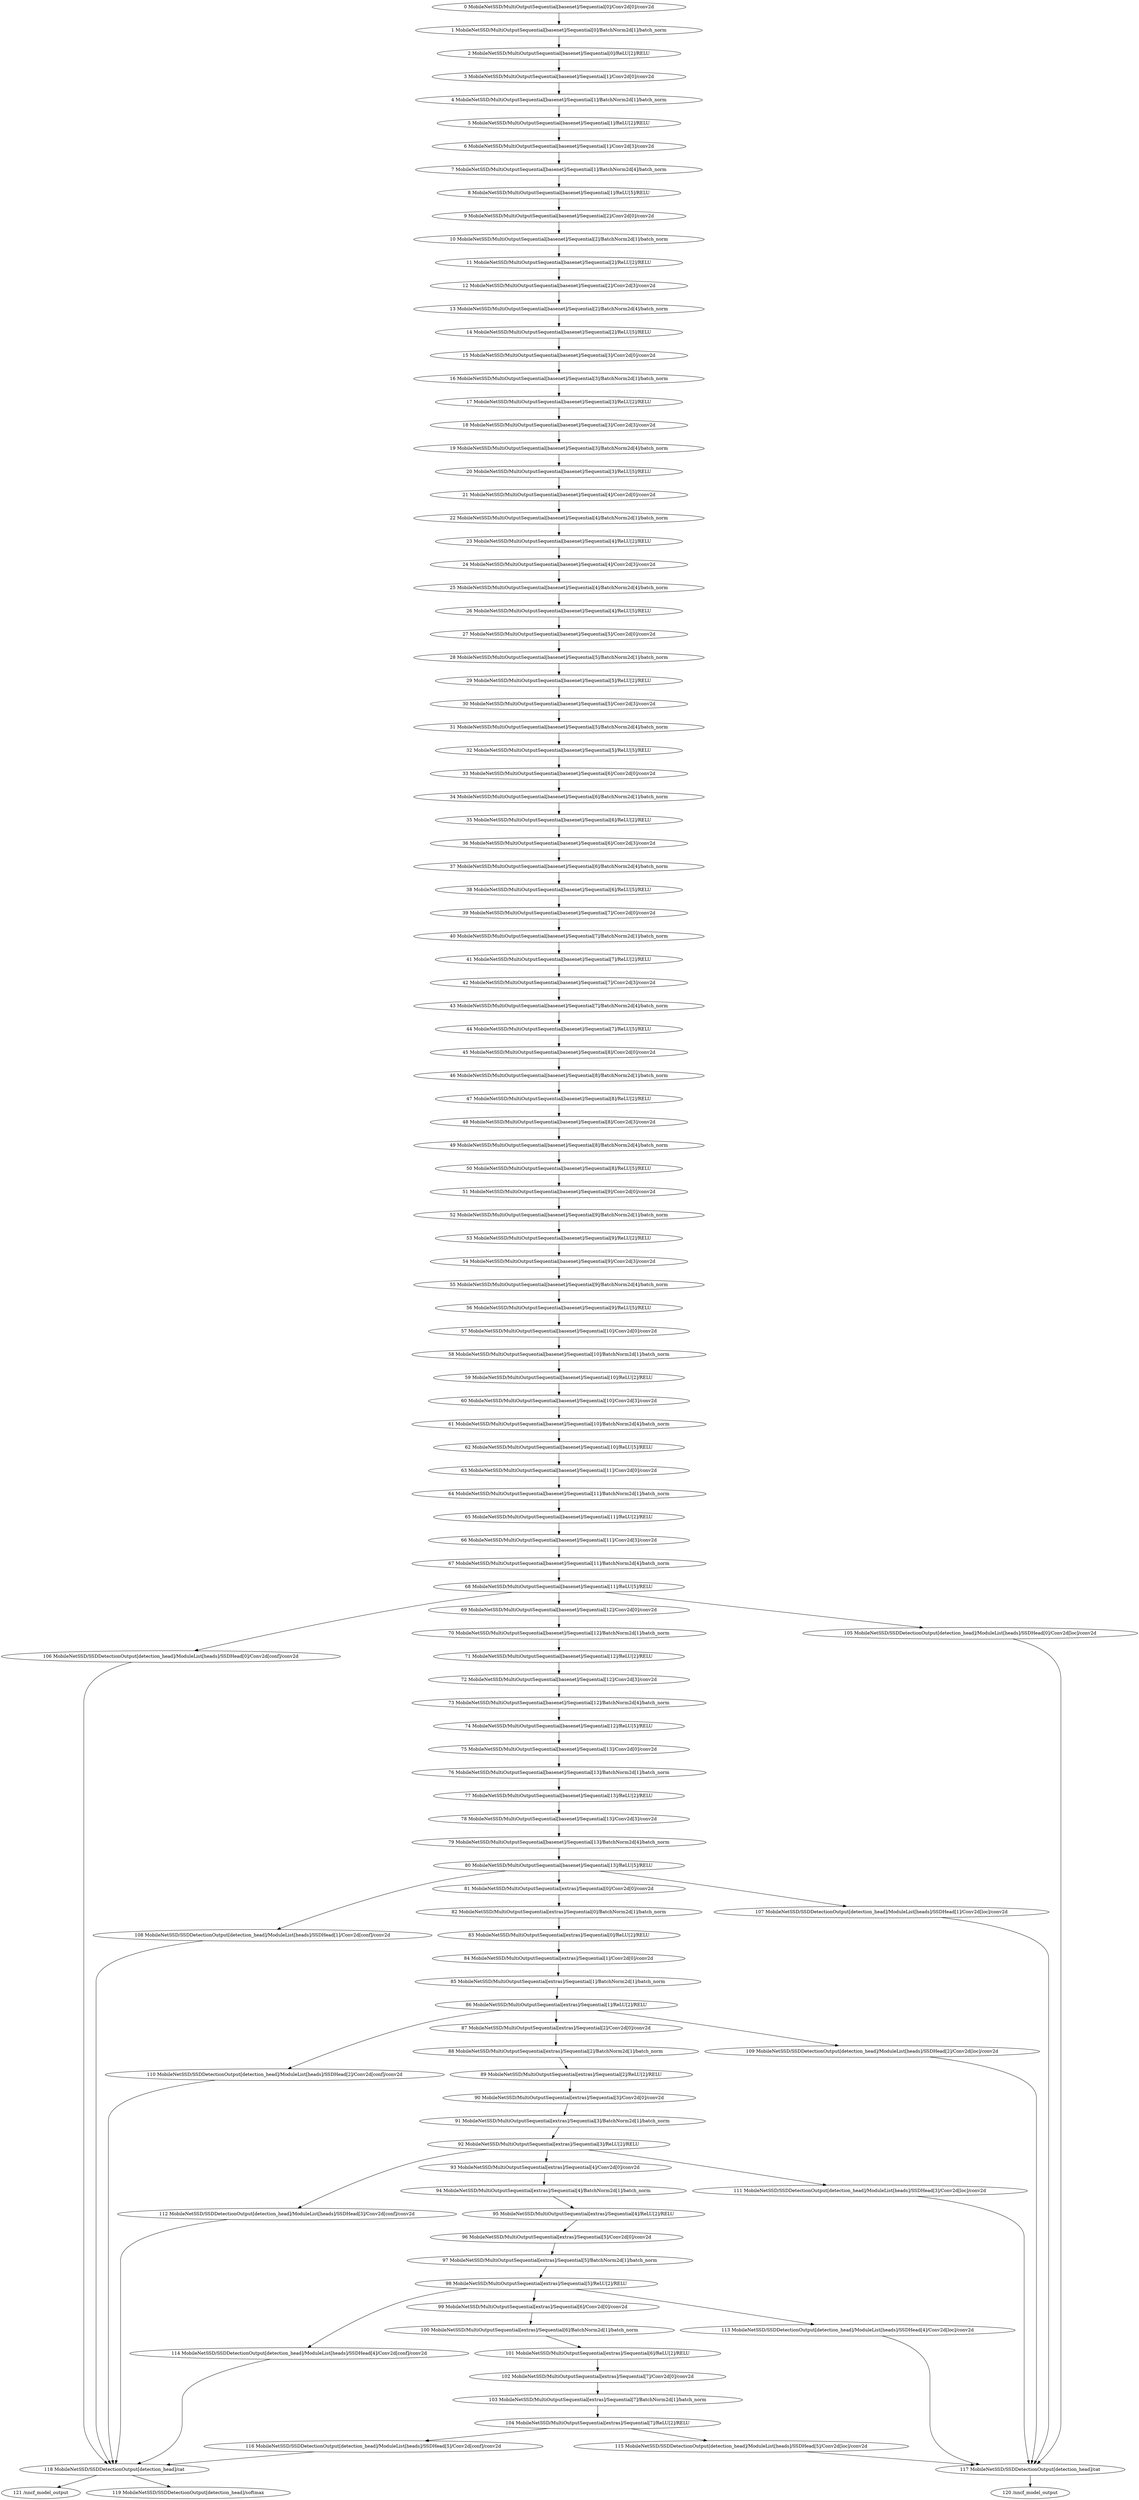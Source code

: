strict digraph  {
"0 MobileNetSSD/MultiOutputSequential[basenet]/Sequential[0]/Conv2d[0]/conv2d" [id=0, scope="MobileNetSSD/MultiOutputSequential[basenet]/Sequential[0]/Conv2d[0]", type=conv2d];
"1 MobileNetSSD/MultiOutputSequential[basenet]/Sequential[0]/BatchNorm2d[1]/batch_norm" [id=1, scope="MobileNetSSD/MultiOutputSequential[basenet]/Sequential[0]/BatchNorm2d[1]", type=batch_norm];
"2 MobileNetSSD/MultiOutputSequential[basenet]/Sequential[0]/ReLU[2]/RELU" [id=2, scope="MobileNetSSD/MultiOutputSequential[basenet]/Sequential[0]/ReLU[2]", type=RELU];
"3 MobileNetSSD/MultiOutputSequential[basenet]/Sequential[1]/Conv2d[0]/conv2d" [id=3, scope="MobileNetSSD/MultiOutputSequential[basenet]/Sequential[1]/Conv2d[0]", type=conv2d];
"4 MobileNetSSD/MultiOutputSequential[basenet]/Sequential[1]/BatchNorm2d[1]/batch_norm" [id=4, scope="MobileNetSSD/MultiOutputSequential[basenet]/Sequential[1]/BatchNorm2d[1]", type=batch_norm];
"5 MobileNetSSD/MultiOutputSequential[basenet]/Sequential[1]/ReLU[2]/RELU" [id=5, scope="MobileNetSSD/MultiOutputSequential[basenet]/Sequential[1]/ReLU[2]", type=RELU];
"6 MobileNetSSD/MultiOutputSequential[basenet]/Sequential[1]/Conv2d[3]/conv2d" [id=6, scope="MobileNetSSD/MultiOutputSequential[basenet]/Sequential[1]/Conv2d[3]", type=conv2d];
"7 MobileNetSSD/MultiOutputSequential[basenet]/Sequential[1]/BatchNorm2d[4]/batch_norm" [id=7, scope="MobileNetSSD/MultiOutputSequential[basenet]/Sequential[1]/BatchNorm2d[4]", type=batch_norm];
"8 MobileNetSSD/MultiOutputSequential[basenet]/Sequential[1]/ReLU[5]/RELU" [id=8, scope="MobileNetSSD/MultiOutputSequential[basenet]/Sequential[1]/ReLU[5]", type=RELU];
"9 MobileNetSSD/MultiOutputSequential[basenet]/Sequential[2]/Conv2d[0]/conv2d" [id=9, scope="MobileNetSSD/MultiOutputSequential[basenet]/Sequential[2]/Conv2d[0]", type=conv2d];
"10 MobileNetSSD/MultiOutputSequential[basenet]/Sequential[2]/BatchNorm2d[1]/batch_norm" [id=10, scope="MobileNetSSD/MultiOutputSequential[basenet]/Sequential[2]/BatchNorm2d[1]", type=batch_norm];
"11 MobileNetSSD/MultiOutputSequential[basenet]/Sequential[2]/ReLU[2]/RELU" [id=11, scope="MobileNetSSD/MultiOutputSequential[basenet]/Sequential[2]/ReLU[2]", type=RELU];
"12 MobileNetSSD/MultiOutputSequential[basenet]/Sequential[2]/Conv2d[3]/conv2d" [id=12, scope="MobileNetSSD/MultiOutputSequential[basenet]/Sequential[2]/Conv2d[3]", type=conv2d];
"13 MobileNetSSD/MultiOutputSequential[basenet]/Sequential[2]/BatchNorm2d[4]/batch_norm" [id=13, scope="MobileNetSSD/MultiOutputSequential[basenet]/Sequential[2]/BatchNorm2d[4]", type=batch_norm];
"14 MobileNetSSD/MultiOutputSequential[basenet]/Sequential[2]/ReLU[5]/RELU" [id=14, scope="MobileNetSSD/MultiOutputSequential[basenet]/Sequential[2]/ReLU[5]", type=RELU];
"15 MobileNetSSD/MultiOutputSequential[basenet]/Sequential[3]/Conv2d[0]/conv2d" [id=15, scope="MobileNetSSD/MultiOutputSequential[basenet]/Sequential[3]/Conv2d[0]", type=conv2d];
"16 MobileNetSSD/MultiOutputSequential[basenet]/Sequential[3]/BatchNorm2d[1]/batch_norm" [id=16, scope="MobileNetSSD/MultiOutputSequential[basenet]/Sequential[3]/BatchNorm2d[1]", type=batch_norm];
"17 MobileNetSSD/MultiOutputSequential[basenet]/Sequential[3]/ReLU[2]/RELU" [id=17, scope="MobileNetSSD/MultiOutputSequential[basenet]/Sequential[3]/ReLU[2]", type=RELU];
"18 MobileNetSSD/MultiOutputSequential[basenet]/Sequential[3]/Conv2d[3]/conv2d" [id=18, scope="MobileNetSSD/MultiOutputSequential[basenet]/Sequential[3]/Conv2d[3]", type=conv2d];
"19 MobileNetSSD/MultiOutputSequential[basenet]/Sequential[3]/BatchNorm2d[4]/batch_norm" [id=19, scope="MobileNetSSD/MultiOutputSequential[basenet]/Sequential[3]/BatchNorm2d[4]", type=batch_norm];
"20 MobileNetSSD/MultiOutputSequential[basenet]/Sequential[3]/ReLU[5]/RELU" [id=20, scope="MobileNetSSD/MultiOutputSequential[basenet]/Sequential[3]/ReLU[5]", type=RELU];
"21 MobileNetSSD/MultiOutputSequential[basenet]/Sequential[4]/Conv2d[0]/conv2d" [id=21, scope="MobileNetSSD/MultiOutputSequential[basenet]/Sequential[4]/Conv2d[0]", type=conv2d];
"22 MobileNetSSD/MultiOutputSequential[basenet]/Sequential[4]/BatchNorm2d[1]/batch_norm" [id=22, scope="MobileNetSSD/MultiOutputSequential[basenet]/Sequential[4]/BatchNorm2d[1]", type=batch_norm];
"23 MobileNetSSD/MultiOutputSequential[basenet]/Sequential[4]/ReLU[2]/RELU" [id=23, scope="MobileNetSSD/MultiOutputSequential[basenet]/Sequential[4]/ReLU[2]", type=RELU];
"24 MobileNetSSD/MultiOutputSequential[basenet]/Sequential[4]/Conv2d[3]/conv2d" [id=24, scope="MobileNetSSD/MultiOutputSequential[basenet]/Sequential[4]/Conv2d[3]", type=conv2d];
"25 MobileNetSSD/MultiOutputSequential[basenet]/Sequential[4]/BatchNorm2d[4]/batch_norm" [id=25, scope="MobileNetSSD/MultiOutputSequential[basenet]/Sequential[4]/BatchNorm2d[4]", type=batch_norm];
"26 MobileNetSSD/MultiOutputSequential[basenet]/Sequential[4]/ReLU[5]/RELU" [id=26, scope="MobileNetSSD/MultiOutputSequential[basenet]/Sequential[4]/ReLU[5]", type=RELU];
"27 MobileNetSSD/MultiOutputSequential[basenet]/Sequential[5]/Conv2d[0]/conv2d" [id=27, scope="MobileNetSSD/MultiOutputSequential[basenet]/Sequential[5]/Conv2d[0]", type=conv2d];
"28 MobileNetSSD/MultiOutputSequential[basenet]/Sequential[5]/BatchNorm2d[1]/batch_norm" [id=28, scope="MobileNetSSD/MultiOutputSequential[basenet]/Sequential[5]/BatchNorm2d[1]", type=batch_norm];
"29 MobileNetSSD/MultiOutputSequential[basenet]/Sequential[5]/ReLU[2]/RELU" [id=29, scope="MobileNetSSD/MultiOutputSequential[basenet]/Sequential[5]/ReLU[2]", type=RELU];
"30 MobileNetSSD/MultiOutputSequential[basenet]/Sequential[5]/Conv2d[3]/conv2d" [id=30, scope="MobileNetSSD/MultiOutputSequential[basenet]/Sequential[5]/Conv2d[3]", type=conv2d];
"31 MobileNetSSD/MultiOutputSequential[basenet]/Sequential[5]/BatchNorm2d[4]/batch_norm" [id=31, scope="MobileNetSSD/MultiOutputSequential[basenet]/Sequential[5]/BatchNorm2d[4]", type=batch_norm];
"32 MobileNetSSD/MultiOutputSequential[basenet]/Sequential[5]/ReLU[5]/RELU" [id=32, scope="MobileNetSSD/MultiOutputSequential[basenet]/Sequential[5]/ReLU[5]", type=RELU];
"33 MobileNetSSD/MultiOutputSequential[basenet]/Sequential[6]/Conv2d[0]/conv2d" [id=33, scope="MobileNetSSD/MultiOutputSequential[basenet]/Sequential[6]/Conv2d[0]", type=conv2d];
"34 MobileNetSSD/MultiOutputSequential[basenet]/Sequential[6]/BatchNorm2d[1]/batch_norm" [id=34, scope="MobileNetSSD/MultiOutputSequential[basenet]/Sequential[6]/BatchNorm2d[1]", type=batch_norm];
"35 MobileNetSSD/MultiOutputSequential[basenet]/Sequential[6]/ReLU[2]/RELU" [id=35, scope="MobileNetSSD/MultiOutputSequential[basenet]/Sequential[6]/ReLU[2]", type=RELU];
"36 MobileNetSSD/MultiOutputSequential[basenet]/Sequential[6]/Conv2d[3]/conv2d" [id=36, scope="MobileNetSSD/MultiOutputSequential[basenet]/Sequential[6]/Conv2d[3]", type=conv2d];
"37 MobileNetSSD/MultiOutputSequential[basenet]/Sequential[6]/BatchNorm2d[4]/batch_norm" [id=37, scope="MobileNetSSD/MultiOutputSequential[basenet]/Sequential[6]/BatchNorm2d[4]", type=batch_norm];
"38 MobileNetSSD/MultiOutputSequential[basenet]/Sequential[6]/ReLU[5]/RELU" [id=38, scope="MobileNetSSD/MultiOutputSequential[basenet]/Sequential[6]/ReLU[5]", type=RELU];
"39 MobileNetSSD/MultiOutputSequential[basenet]/Sequential[7]/Conv2d[0]/conv2d" [id=39, scope="MobileNetSSD/MultiOutputSequential[basenet]/Sequential[7]/Conv2d[0]", type=conv2d];
"40 MobileNetSSD/MultiOutputSequential[basenet]/Sequential[7]/BatchNorm2d[1]/batch_norm" [id=40, scope="MobileNetSSD/MultiOutputSequential[basenet]/Sequential[7]/BatchNorm2d[1]", type=batch_norm];
"41 MobileNetSSD/MultiOutputSequential[basenet]/Sequential[7]/ReLU[2]/RELU" [id=41, scope="MobileNetSSD/MultiOutputSequential[basenet]/Sequential[7]/ReLU[2]", type=RELU];
"42 MobileNetSSD/MultiOutputSequential[basenet]/Sequential[7]/Conv2d[3]/conv2d" [id=42, scope="MobileNetSSD/MultiOutputSequential[basenet]/Sequential[7]/Conv2d[3]", type=conv2d];
"43 MobileNetSSD/MultiOutputSequential[basenet]/Sequential[7]/BatchNorm2d[4]/batch_norm" [id=43, scope="MobileNetSSD/MultiOutputSequential[basenet]/Sequential[7]/BatchNorm2d[4]", type=batch_norm];
"44 MobileNetSSD/MultiOutputSequential[basenet]/Sequential[7]/ReLU[5]/RELU" [id=44, scope="MobileNetSSD/MultiOutputSequential[basenet]/Sequential[7]/ReLU[5]", type=RELU];
"45 MobileNetSSD/MultiOutputSequential[basenet]/Sequential[8]/Conv2d[0]/conv2d" [id=45, scope="MobileNetSSD/MultiOutputSequential[basenet]/Sequential[8]/Conv2d[0]", type=conv2d];
"46 MobileNetSSD/MultiOutputSequential[basenet]/Sequential[8]/BatchNorm2d[1]/batch_norm" [id=46, scope="MobileNetSSD/MultiOutputSequential[basenet]/Sequential[8]/BatchNorm2d[1]", type=batch_norm];
"47 MobileNetSSD/MultiOutputSequential[basenet]/Sequential[8]/ReLU[2]/RELU" [id=47, scope="MobileNetSSD/MultiOutputSequential[basenet]/Sequential[8]/ReLU[2]", type=RELU];
"48 MobileNetSSD/MultiOutputSequential[basenet]/Sequential[8]/Conv2d[3]/conv2d" [id=48, scope="MobileNetSSD/MultiOutputSequential[basenet]/Sequential[8]/Conv2d[3]", type=conv2d];
"49 MobileNetSSD/MultiOutputSequential[basenet]/Sequential[8]/BatchNorm2d[4]/batch_norm" [id=49, scope="MobileNetSSD/MultiOutputSequential[basenet]/Sequential[8]/BatchNorm2d[4]", type=batch_norm];
"50 MobileNetSSD/MultiOutputSequential[basenet]/Sequential[8]/ReLU[5]/RELU" [id=50, scope="MobileNetSSD/MultiOutputSequential[basenet]/Sequential[8]/ReLU[5]", type=RELU];
"51 MobileNetSSD/MultiOutputSequential[basenet]/Sequential[9]/Conv2d[0]/conv2d" [id=51, scope="MobileNetSSD/MultiOutputSequential[basenet]/Sequential[9]/Conv2d[0]", type=conv2d];
"52 MobileNetSSD/MultiOutputSequential[basenet]/Sequential[9]/BatchNorm2d[1]/batch_norm" [id=52, scope="MobileNetSSD/MultiOutputSequential[basenet]/Sequential[9]/BatchNorm2d[1]", type=batch_norm];
"53 MobileNetSSD/MultiOutputSequential[basenet]/Sequential[9]/ReLU[2]/RELU" [id=53, scope="MobileNetSSD/MultiOutputSequential[basenet]/Sequential[9]/ReLU[2]", type=RELU];
"54 MobileNetSSD/MultiOutputSequential[basenet]/Sequential[9]/Conv2d[3]/conv2d" [id=54, scope="MobileNetSSD/MultiOutputSequential[basenet]/Sequential[9]/Conv2d[3]", type=conv2d];
"55 MobileNetSSD/MultiOutputSequential[basenet]/Sequential[9]/BatchNorm2d[4]/batch_norm" [id=55, scope="MobileNetSSD/MultiOutputSequential[basenet]/Sequential[9]/BatchNorm2d[4]", type=batch_norm];
"56 MobileNetSSD/MultiOutputSequential[basenet]/Sequential[9]/ReLU[5]/RELU" [id=56, scope="MobileNetSSD/MultiOutputSequential[basenet]/Sequential[9]/ReLU[5]", type=RELU];
"57 MobileNetSSD/MultiOutputSequential[basenet]/Sequential[10]/Conv2d[0]/conv2d" [id=57, scope="MobileNetSSD/MultiOutputSequential[basenet]/Sequential[10]/Conv2d[0]", type=conv2d];
"58 MobileNetSSD/MultiOutputSequential[basenet]/Sequential[10]/BatchNorm2d[1]/batch_norm" [id=58, scope="MobileNetSSD/MultiOutputSequential[basenet]/Sequential[10]/BatchNorm2d[1]", type=batch_norm];
"59 MobileNetSSD/MultiOutputSequential[basenet]/Sequential[10]/ReLU[2]/RELU" [id=59, scope="MobileNetSSD/MultiOutputSequential[basenet]/Sequential[10]/ReLU[2]", type=RELU];
"60 MobileNetSSD/MultiOutputSequential[basenet]/Sequential[10]/Conv2d[3]/conv2d" [id=60, scope="MobileNetSSD/MultiOutputSequential[basenet]/Sequential[10]/Conv2d[3]", type=conv2d];
"61 MobileNetSSD/MultiOutputSequential[basenet]/Sequential[10]/BatchNorm2d[4]/batch_norm" [id=61, scope="MobileNetSSD/MultiOutputSequential[basenet]/Sequential[10]/BatchNorm2d[4]", type=batch_norm];
"62 MobileNetSSD/MultiOutputSequential[basenet]/Sequential[10]/ReLU[5]/RELU" [id=62, scope="MobileNetSSD/MultiOutputSequential[basenet]/Sequential[10]/ReLU[5]", type=RELU];
"63 MobileNetSSD/MultiOutputSequential[basenet]/Sequential[11]/Conv2d[0]/conv2d" [id=63, scope="MobileNetSSD/MultiOutputSequential[basenet]/Sequential[11]/Conv2d[0]", type=conv2d];
"64 MobileNetSSD/MultiOutputSequential[basenet]/Sequential[11]/BatchNorm2d[1]/batch_norm" [id=64, scope="MobileNetSSD/MultiOutputSequential[basenet]/Sequential[11]/BatchNorm2d[1]", type=batch_norm];
"65 MobileNetSSD/MultiOutputSequential[basenet]/Sequential[11]/ReLU[2]/RELU" [id=65, scope="MobileNetSSD/MultiOutputSequential[basenet]/Sequential[11]/ReLU[2]", type=RELU];
"66 MobileNetSSD/MultiOutputSequential[basenet]/Sequential[11]/Conv2d[3]/conv2d" [id=66, scope="MobileNetSSD/MultiOutputSequential[basenet]/Sequential[11]/Conv2d[3]", type=conv2d];
"67 MobileNetSSD/MultiOutputSequential[basenet]/Sequential[11]/BatchNorm2d[4]/batch_norm" [id=67, scope="MobileNetSSD/MultiOutputSequential[basenet]/Sequential[11]/BatchNorm2d[4]", type=batch_norm];
"68 MobileNetSSD/MultiOutputSequential[basenet]/Sequential[11]/ReLU[5]/RELU" [id=68, scope="MobileNetSSD/MultiOutputSequential[basenet]/Sequential[11]/ReLU[5]", type=RELU];
"69 MobileNetSSD/MultiOutputSequential[basenet]/Sequential[12]/Conv2d[0]/conv2d" [id=69, scope="MobileNetSSD/MultiOutputSequential[basenet]/Sequential[12]/Conv2d[0]", type=conv2d];
"70 MobileNetSSD/MultiOutputSequential[basenet]/Sequential[12]/BatchNorm2d[1]/batch_norm" [id=70, scope="MobileNetSSD/MultiOutputSequential[basenet]/Sequential[12]/BatchNorm2d[1]", type=batch_norm];
"71 MobileNetSSD/MultiOutputSequential[basenet]/Sequential[12]/ReLU[2]/RELU" [id=71, scope="MobileNetSSD/MultiOutputSequential[basenet]/Sequential[12]/ReLU[2]", type=RELU];
"72 MobileNetSSD/MultiOutputSequential[basenet]/Sequential[12]/Conv2d[3]/conv2d" [id=72, scope="MobileNetSSD/MultiOutputSequential[basenet]/Sequential[12]/Conv2d[3]", type=conv2d];
"73 MobileNetSSD/MultiOutputSequential[basenet]/Sequential[12]/BatchNorm2d[4]/batch_norm" [id=73, scope="MobileNetSSD/MultiOutputSequential[basenet]/Sequential[12]/BatchNorm2d[4]", type=batch_norm];
"74 MobileNetSSD/MultiOutputSequential[basenet]/Sequential[12]/ReLU[5]/RELU" [id=74, scope="MobileNetSSD/MultiOutputSequential[basenet]/Sequential[12]/ReLU[5]", type=RELU];
"75 MobileNetSSD/MultiOutputSequential[basenet]/Sequential[13]/Conv2d[0]/conv2d" [id=75, scope="MobileNetSSD/MultiOutputSequential[basenet]/Sequential[13]/Conv2d[0]", type=conv2d];
"76 MobileNetSSD/MultiOutputSequential[basenet]/Sequential[13]/BatchNorm2d[1]/batch_norm" [id=76, scope="MobileNetSSD/MultiOutputSequential[basenet]/Sequential[13]/BatchNorm2d[1]", type=batch_norm];
"77 MobileNetSSD/MultiOutputSequential[basenet]/Sequential[13]/ReLU[2]/RELU" [id=77, scope="MobileNetSSD/MultiOutputSequential[basenet]/Sequential[13]/ReLU[2]", type=RELU];
"78 MobileNetSSD/MultiOutputSequential[basenet]/Sequential[13]/Conv2d[3]/conv2d" [id=78, scope="MobileNetSSD/MultiOutputSequential[basenet]/Sequential[13]/Conv2d[3]", type=conv2d];
"79 MobileNetSSD/MultiOutputSequential[basenet]/Sequential[13]/BatchNorm2d[4]/batch_norm" [id=79, scope="MobileNetSSD/MultiOutputSequential[basenet]/Sequential[13]/BatchNorm2d[4]", type=batch_norm];
"80 MobileNetSSD/MultiOutputSequential[basenet]/Sequential[13]/ReLU[5]/RELU" [id=80, scope="MobileNetSSD/MultiOutputSequential[basenet]/Sequential[13]/ReLU[5]", type=RELU];
"81 MobileNetSSD/MultiOutputSequential[extras]/Sequential[0]/Conv2d[0]/conv2d" [id=81, scope="MobileNetSSD/MultiOutputSequential[extras]/Sequential[0]/Conv2d[0]", type=conv2d];
"82 MobileNetSSD/MultiOutputSequential[extras]/Sequential[0]/BatchNorm2d[1]/batch_norm" [id=82, scope="MobileNetSSD/MultiOutputSequential[extras]/Sequential[0]/BatchNorm2d[1]", type=batch_norm];
"83 MobileNetSSD/MultiOutputSequential[extras]/Sequential[0]/ReLU[2]/RELU" [id=83, scope="MobileNetSSD/MultiOutputSequential[extras]/Sequential[0]/ReLU[2]", type=RELU];
"84 MobileNetSSD/MultiOutputSequential[extras]/Sequential[1]/Conv2d[0]/conv2d" [id=84, scope="MobileNetSSD/MultiOutputSequential[extras]/Sequential[1]/Conv2d[0]", type=conv2d];
"85 MobileNetSSD/MultiOutputSequential[extras]/Sequential[1]/BatchNorm2d[1]/batch_norm" [id=85, scope="MobileNetSSD/MultiOutputSequential[extras]/Sequential[1]/BatchNorm2d[1]", type=batch_norm];
"86 MobileNetSSD/MultiOutputSequential[extras]/Sequential[1]/ReLU[2]/RELU" [id=86, scope="MobileNetSSD/MultiOutputSequential[extras]/Sequential[1]/ReLU[2]", type=RELU];
"87 MobileNetSSD/MultiOutputSequential[extras]/Sequential[2]/Conv2d[0]/conv2d" [id=87, scope="MobileNetSSD/MultiOutputSequential[extras]/Sequential[2]/Conv2d[0]", type=conv2d];
"88 MobileNetSSD/MultiOutputSequential[extras]/Sequential[2]/BatchNorm2d[1]/batch_norm" [id=88, scope="MobileNetSSD/MultiOutputSequential[extras]/Sequential[2]/BatchNorm2d[1]", type=batch_norm];
"89 MobileNetSSD/MultiOutputSequential[extras]/Sequential[2]/ReLU[2]/RELU" [id=89, scope="MobileNetSSD/MultiOutputSequential[extras]/Sequential[2]/ReLU[2]", type=RELU];
"90 MobileNetSSD/MultiOutputSequential[extras]/Sequential[3]/Conv2d[0]/conv2d" [id=90, scope="MobileNetSSD/MultiOutputSequential[extras]/Sequential[3]/Conv2d[0]", type=conv2d];
"91 MobileNetSSD/MultiOutputSequential[extras]/Sequential[3]/BatchNorm2d[1]/batch_norm" [id=91, scope="MobileNetSSD/MultiOutputSequential[extras]/Sequential[3]/BatchNorm2d[1]", type=batch_norm];
"92 MobileNetSSD/MultiOutputSequential[extras]/Sequential[3]/ReLU[2]/RELU" [id=92, scope="MobileNetSSD/MultiOutputSequential[extras]/Sequential[3]/ReLU[2]", type=RELU];
"93 MobileNetSSD/MultiOutputSequential[extras]/Sequential[4]/Conv2d[0]/conv2d" [id=93, scope="MobileNetSSD/MultiOutputSequential[extras]/Sequential[4]/Conv2d[0]", type=conv2d];
"94 MobileNetSSD/MultiOutputSequential[extras]/Sequential[4]/BatchNorm2d[1]/batch_norm" [id=94, scope="MobileNetSSD/MultiOutputSequential[extras]/Sequential[4]/BatchNorm2d[1]", type=batch_norm];
"95 MobileNetSSD/MultiOutputSequential[extras]/Sequential[4]/ReLU[2]/RELU" [id=95, scope="MobileNetSSD/MultiOutputSequential[extras]/Sequential[4]/ReLU[2]", type=RELU];
"96 MobileNetSSD/MultiOutputSequential[extras]/Sequential[5]/Conv2d[0]/conv2d" [id=96, scope="MobileNetSSD/MultiOutputSequential[extras]/Sequential[5]/Conv2d[0]", type=conv2d];
"97 MobileNetSSD/MultiOutputSequential[extras]/Sequential[5]/BatchNorm2d[1]/batch_norm" [id=97, scope="MobileNetSSD/MultiOutputSequential[extras]/Sequential[5]/BatchNorm2d[1]", type=batch_norm];
"98 MobileNetSSD/MultiOutputSequential[extras]/Sequential[5]/ReLU[2]/RELU" [id=98, scope="MobileNetSSD/MultiOutputSequential[extras]/Sequential[5]/ReLU[2]", type=RELU];
"99 MobileNetSSD/MultiOutputSequential[extras]/Sequential[6]/Conv2d[0]/conv2d" [id=99, scope="MobileNetSSD/MultiOutputSequential[extras]/Sequential[6]/Conv2d[0]", type=conv2d];
"100 MobileNetSSD/MultiOutputSequential[extras]/Sequential[6]/BatchNorm2d[1]/batch_norm" [id=100, scope="MobileNetSSD/MultiOutputSequential[extras]/Sequential[6]/BatchNorm2d[1]", type=batch_norm];
"101 MobileNetSSD/MultiOutputSequential[extras]/Sequential[6]/ReLU[2]/RELU" [id=101, scope="MobileNetSSD/MultiOutputSequential[extras]/Sequential[6]/ReLU[2]", type=RELU];
"102 MobileNetSSD/MultiOutputSequential[extras]/Sequential[7]/Conv2d[0]/conv2d" [id=102, scope="MobileNetSSD/MultiOutputSequential[extras]/Sequential[7]/Conv2d[0]", type=conv2d];
"103 MobileNetSSD/MultiOutputSequential[extras]/Sequential[7]/BatchNorm2d[1]/batch_norm" [id=103, scope="MobileNetSSD/MultiOutputSequential[extras]/Sequential[7]/BatchNorm2d[1]", type=batch_norm];
"104 MobileNetSSD/MultiOutputSequential[extras]/Sequential[7]/ReLU[2]/RELU" [id=104, scope="MobileNetSSD/MultiOutputSequential[extras]/Sequential[7]/ReLU[2]", type=RELU];
"105 MobileNetSSD/SSDDetectionOutput[detection_head]/ModuleList[heads]/SSDHead[0]/Conv2d[loc]/conv2d" [id=105, scope="MobileNetSSD/SSDDetectionOutput[detection_head]/ModuleList[heads]/SSDHead[0]/Conv2d[loc]", type=conv2d];
"106 MobileNetSSD/SSDDetectionOutput[detection_head]/ModuleList[heads]/SSDHead[0]/Conv2d[conf]/conv2d" [id=106, scope="MobileNetSSD/SSDDetectionOutput[detection_head]/ModuleList[heads]/SSDHead[0]/Conv2d[conf]", type=conv2d];
"107 MobileNetSSD/SSDDetectionOutput[detection_head]/ModuleList[heads]/SSDHead[1]/Conv2d[loc]/conv2d" [id=107, scope="MobileNetSSD/SSDDetectionOutput[detection_head]/ModuleList[heads]/SSDHead[1]/Conv2d[loc]", type=conv2d];
"108 MobileNetSSD/SSDDetectionOutput[detection_head]/ModuleList[heads]/SSDHead[1]/Conv2d[conf]/conv2d" [id=108, scope="MobileNetSSD/SSDDetectionOutput[detection_head]/ModuleList[heads]/SSDHead[1]/Conv2d[conf]", type=conv2d];
"109 MobileNetSSD/SSDDetectionOutput[detection_head]/ModuleList[heads]/SSDHead[2]/Conv2d[loc]/conv2d" [id=109, scope="MobileNetSSD/SSDDetectionOutput[detection_head]/ModuleList[heads]/SSDHead[2]/Conv2d[loc]", type=conv2d];
"110 MobileNetSSD/SSDDetectionOutput[detection_head]/ModuleList[heads]/SSDHead[2]/Conv2d[conf]/conv2d" [id=110, scope="MobileNetSSD/SSDDetectionOutput[detection_head]/ModuleList[heads]/SSDHead[2]/Conv2d[conf]", type=conv2d];
"111 MobileNetSSD/SSDDetectionOutput[detection_head]/ModuleList[heads]/SSDHead[3]/Conv2d[loc]/conv2d" [id=111, scope="MobileNetSSD/SSDDetectionOutput[detection_head]/ModuleList[heads]/SSDHead[3]/Conv2d[loc]", type=conv2d];
"112 MobileNetSSD/SSDDetectionOutput[detection_head]/ModuleList[heads]/SSDHead[3]/Conv2d[conf]/conv2d" [id=112, scope="MobileNetSSD/SSDDetectionOutput[detection_head]/ModuleList[heads]/SSDHead[3]/Conv2d[conf]", type=conv2d];
"113 MobileNetSSD/SSDDetectionOutput[detection_head]/ModuleList[heads]/SSDHead[4]/Conv2d[loc]/conv2d" [id=113, scope="MobileNetSSD/SSDDetectionOutput[detection_head]/ModuleList[heads]/SSDHead[4]/Conv2d[loc]", type=conv2d];
"114 MobileNetSSD/SSDDetectionOutput[detection_head]/ModuleList[heads]/SSDHead[4]/Conv2d[conf]/conv2d" [id=114, scope="MobileNetSSD/SSDDetectionOutput[detection_head]/ModuleList[heads]/SSDHead[4]/Conv2d[conf]", type=conv2d];
"115 MobileNetSSD/SSDDetectionOutput[detection_head]/ModuleList[heads]/SSDHead[5]/Conv2d[loc]/conv2d" [id=115, scope="MobileNetSSD/SSDDetectionOutput[detection_head]/ModuleList[heads]/SSDHead[5]/Conv2d[loc]", type=conv2d];
"116 MobileNetSSD/SSDDetectionOutput[detection_head]/ModuleList[heads]/SSDHead[5]/Conv2d[conf]/conv2d" [id=116, scope="MobileNetSSD/SSDDetectionOutput[detection_head]/ModuleList[heads]/SSDHead[5]/Conv2d[conf]", type=conv2d];
"117 MobileNetSSD/SSDDetectionOutput[detection_head]/cat" [id=117, scope="MobileNetSSD/SSDDetectionOutput[detection_head]", type=cat];
"118 MobileNetSSD/SSDDetectionOutput[detection_head]/cat" [id=118, scope="MobileNetSSD/SSDDetectionOutput[detection_head]", type=cat];
"119 MobileNetSSD/SSDDetectionOutput[detection_head]/softmax" [id=119, scope="MobileNetSSD/SSDDetectionOutput[detection_head]", type=softmax];
"120 /nncf_model_output" [id=120, scope="", type=nncf_model_output];
"121 /nncf_model_output" [id=121, scope="", type=nncf_model_output];
"0 MobileNetSSD/MultiOutputSequential[basenet]/Sequential[0]/Conv2d[0]/conv2d" -> "1 MobileNetSSD/MultiOutputSequential[basenet]/Sequential[0]/BatchNorm2d[1]/batch_norm";
"1 MobileNetSSD/MultiOutputSequential[basenet]/Sequential[0]/BatchNorm2d[1]/batch_norm" -> "2 MobileNetSSD/MultiOutputSequential[basenet]/Sequential[0]/ReLU[2]/RELU";
"2 MobileNetSSD/MultiOutputSequential[basenet]/Sequential[0]/ReLU[2]/RELU" -> "3 MobileNetSSD/MultiOutputSequential[basenet]/Sequential[1]/Conv2d[0]/conv2d";
"3 MobileNetSSD/MultiOutputSequential[basenet]/Sequential[1]/Conv2d[0]/conv2d" -> "4 MobileNetSSD/MultiOutputSequential[basenet]/Sequential[1]/BatchNorm2d[1]/batch_norm";
"4 MobileNetSSD/MultiOutputSequential[basenet]/Sequential[1]/BatchNorm2d[1]/batch_norm" -> "5 MobileNetSSD/MultiOutputSequential[basenet]/Sequential[1]/ReLU[2]/RELU";
"5 MobileNetSSD/MultiOutputSequential[basenet]/Sequential[1]/ReLU[2]/RELU" -> "6 MobileNetSSD/MultiOutputSequential[basenet]/Sequential[1]/Conv2d[3]/conv2d";
"6 MobileNetSSD/MultiOutputSequential[basenet]/Sequential[1]/Conv2d[3]/conv2d" -> "7 MobileNetSSD/MultiOutputSequential[basenet]/Sequential[1]/BatchNorm2d[4]/batch_norm";
"7 MobileNetSSD/MultiOutputSequential[basenet]/Sequential[1]/BatchNorm2d[4]/batch_norm" -> "8 MobileNetSSD/MultiOutputSequential[basenet]/Sequential[1]/ReLU[5]/RELU";
"8 MobileNetSSD/MultiOutputSequential[basenet]/Sequential[1]/ReLU[5]/RELU" -> "9 MobileNetSSD/MultiOutputSequential[basenet]/Sequential[2]/Conv2d[0]/conv2d";
"9 MobileNetSSD/MultiOutputSequential[basenet]/Sequential[2]/Conv2d[0]/conv2d" -> "10 MobileNetSSD/MultiOutputSequential[basenet]/Sequential[2]/BatchNorm2d[1]/batch_norm";
"10 MobileNetSSD/MultiOutputSequential[basenet]/Sequential[2]/BatchNorm2d[1]/batch_norm" -> "11 MobileNetSSD/MultiOutputSequential[basenet]/Sequential[2]/ReLU[2]/RELU";
"11 MobileNetSSD/MultiOutputSequential[basenet]/Sequential[2]/ReLU[2]/RELU" -> "12 MobileNetSSD/MultiOutputSequential[basenet]/Sequential[2]/Conv2d[3]/conv2d";
"12 MobileNetSSD/MultiOutputSequential[basenet]/Sequential[2]/Conv2d[3]/conv2d" -> "13 MobileNetSSD/MultiOutputSequential[basenet]/Sequential[2]/BatchNorm2d[4]/batch_norm";
"13 MobileNetSSD/MultiOutputSequential[basenet]/Sequential[2]/BatchNorm2d[4]/batch_norm" -> "14 MobileNetSSD/MultiOutputSequential[basenet]/Sequential[2]/ReLU[5]/RELU";
"14 MobileNetSSD/MultiOutputSequential[basenet]/Sequential[2]/ReLU[5]/RELU" -> "15 MobileNetSSD/MultiOutputSequential[basenet]/Sequential[3]/Conv2d[0]/conv2d";
"15 MobileNetSSD/MultiOutputSequential[basenet]/Sequential[3]/Conv2d[0]/conv2d" -> "16 MobileNetSSD/MultiOutputSequential[basenet]/Sequential[3]/BatchNorm2d[1]/batch_norm";
"16 MobileNetSSD/MultiOutputSequential[basenet]/Sequential[3]/BatchNorm2d[1]/batch_norm" -> "17 MobileNetSSD/MultiOutputSequential[basenet]/Sequential[3]/ReLU[2]/RELU";
"17 MobileNetSSD/MultiOutputSequential[basenet]/Sequential[3]/ReLU[2]/RELU" -> "18 MobileNetSSD/MultiOutputSequential[basenet]/Sequential[3]/Conv2d[3]/conv2d";
"18 MobileNetSSD/MultiOutputSequential[basenet]/Sequential[3]/Conv2d[3]/conv2d" -> "19 MobileNetSSD/MultiOutputSequential[basenet]/Sequential[3]/BatchNorm2d[4]/batch_norm";
"19 MobileNetSSD/MultiOutputSequential[basenet]/Sequential[3]/BatchNorm2d[4]/batch_norm" -> "20 MobileNetSSD/MultiOutputSequential[basenet]/Sequential[3]/ReLU[5]/RELU";
"20 MobileNetSSD/MultiOutputSequential[basenet]/Sequential[3]/ReLU[5]/RELU" -> "21 MobileNetSSD/MultiOutputSequential[basenet]/Sequential[4]/Conv2d[0]/conv2d";
"21 MobileNetSSD/MultiOutputSequential[basenet]/Sequential[4]/Conv2d[0]/conv2d" -> "22 MobileNetSSD/MultiOutputSequential[basenet]/Sequential[4]/BatchNorm2d[1]/batch_norm";
"22 MobileNetSSD/MultiOutputSequential[basenet]/Sequential[4]/BatchNorm2d[1]/batch_norm" -> "23 MobileNetSSD/MultiOutputSequential[basenet]/Sequential[4]/ReLU[2]/RELU";
"23 MobileNetSSD/MultiOutputSequential[basenet]/Sequential[4]/ReLU[2]/RELU" -> "24 MobileNetSSD/MultiOutputSequential[basenet]/Sequential[4]/Conv2d[3]/conv2d";
"24 MobileNetSSD/MultiOutputSequential[basenet]/Sequential[4]/Conv2d[3]/conv2d" -> "25 MobileNetSSD/MultiOutputSequential[basenet]/Sequential[4]/BatchNorm2d[4]/batch_norm";
"25 MobileNetSSD/MultiOutputSequential[basenet]/Sequential[4]/BatchNorm2d[4]/batch_norm" -> "26 MobileNetSSD/MultiOutputSequential[basenet]/Sequential[4]/ReLU[5]/RELU";
"26 MobileNetSSD/MultiOutputSequential[basenet]/Sequential[4]/ReLU[5]/RELU" -> "27 MobileNetSSD/MultiOutputSequential[basenet]/Sequential[5]/Conv2d[0]/conv2d";
"27 MobileNetSSD/MultiOutputSequential[basenet]/Sequential[5]/Conv2d[0]/conv2d" -> "28 MobileNetSSD/MultiOutputSequential[basenet]/Sequential[5]/BatchNorm2d[1]/batch_norm";
"28 MobileNetSSD/MultiOutputSequential[basenet]/Sequential[5]/BatchNorm2d[1]/batch_norm" -> "29 MobileNetSSD/MultiOutputSequential[basenet]/Sequential[5]/ReLU[2]/RELU";
"29 MobileNetSSD/MultiOutputSequential[basenet]/Sequential[5]/ReLU[2]/RELU" -> "30 MobileNetSSD/MultiOutputSequential[basenet]/Sequential[5]/Conv2d[3]/conv2d";
"30 MobileNetSSD/MultiOutputSequential[basenet]/Sequential[5]/Conv2d[3]/conv2d" -> "31 MobileNetSSD/MultiOutputSequential[basenet]/Sequential[5]/BatchNorm2d[4]/batch_norm";
"31 MobileNetSSD/MultiOutputSequential[basenet]/Sequential[5]/BatchNorm2d[4]/batch_norm" -> "32 MobileNetSSD/MultiOutputSequential[basenet]/Sequential[5]/ReLU[5]/RELU";
"32 MobileNetSSD/MultiOutputSequential[basenet]/Sequential[5]/ReLU[5]/RELU" -> "33 MobileNetSSD/MultiOutputSequential[basenet]/Sequential[6]/Conv2d[0]/conv2d";
"33 MobileNetSSD/MultiOutputSequential[basenet]/Sequential[6]/Conv2d[0]/conv2d" -> "34 MobileNetSSD/MultiOutputSequential[basenet]/Sequential[6]/BatchNorm2d[1]/batch_norm";
"34 MobileNetSSD/MultiOutputSequential[basenet]/Sequential[6]/BatchNorm2d[1]/batch_norm" -> "35 MobileNetSSD/MultiOutputSequential[basenet]/Sequential[6]/ReLU[2]/RELU";
"35 MobileNetSSD/MultiOutputSequential[basenet]/Sequential[6]/ReLU[2]/RELU" -> "36 MobileNetSSD/MultiOutputSequential[basenet]/Sequential[6]/Conv2d[3]/conv2d";
"36 MobileNetSSD/MultiOutputSequential[basenet]/Sequential[6]/Conv2d[3]/conv2d" -> "37 MobileNetSSD/MultiOutputSequential[basenet]/Sequential[6]/BatchNorm2d[4]/batch_norm";
"37 MobileNetSSD/MultiOutputSequential[basenet]/Sequential[6]/BatchNorm2d[4]/batch_norm" -> "38 MobileNetSSD/MultiOutputSequential[basenet]/Sequential[6]/ReLU[5]/RELU";
"38 MobileNetSSD/MultiOutputSequential[basenet]/Sequential[6]/ReLU[5]/RELU" -> "39 MobileNetSSD/MultiOutputSequential[basenet]/Sequential[7]/Conv2d[0]/conv2d";
"39 MobileNetSSD/MultiOutputSequential[basenet]/Sequential[7]/Conv2d[0]/conv2d" -> "40 MobileNetSSD/MultiOutputSequential[basenet]/Sequential[7]/BatchNorm2d[1]/batch_norm";
"40 MobileNetSSD/MultiOutputSequential[basenet]/Sequential[7]/BatchNorm2d[1]/batch_norm" -> "41 MobileNetSSD/MultiOutputSequential[basenet]/Sequential[7]/ReLU[2]/RELU";
"41 MobileNetSSD/MultiOutputSequential[basenet]/Sequential[7]/ReLU[2]/RELU" -> "42 MobileNetSSD/MultiOutputSequential[basenet]/Sequential[7]/Conv2d[3]/conv2d";
"42 MobileNetSSD/MultiOutputSequential[basenet]/Sequential[7]/Conv2d[3]/conv2d" -> "43 MobileNetSSD/MultiOutputSequential[basenet]/Sequential[7]/BatchNorm2d[4]/batch_norm";
"43 MobileNetSSD/MultiOutputSequential[basenet]/Sequential[7]/BatchNorm2d[4]/batch_norm" -> "44 MobileNetSSD/MultiOutputSequential[basenet]/Sequential[7]/ReLU[5]/RELU";
"44 MobileNetSSD/MultiOutputSequential[basenet]/Sequential[7]/ReLU[5]/RELU" -> "45 MobileNetSSD/MultiOutputSequential[basenet]/Sequential[8]/Conv2d[0]/conv2d";
"45 MobileNetSSD/MultiOutputSequential[basenet]/Sequential[8]/Conv2d[0]/conv2d" -> "46 MobileNetSSD/MultiOutputSequential[basenet]/Sequential[8]/BatchNorm2d[1]/batch_norm";
"46 MobileNetSSD/MultiOutputSequential[basenet]/Sequential[8]/BatchNorm2d[1]/batch_norm" -> "47 MobileNetSSD/MultiOutputSequential[basenet]/Sequential[8]/ReLU[2]/RELU";
"47 MobileNetSSD/MultiOutputSequential[basenet]/Sequential[8]/ReLU[2]/RELU" -> "48 MobileNetSSD/MultiOutputSequential[basenet]/Sequential[8]/Conv2d[3]/conv2d";
"48 MobileNetSSD/MultiOutputSequential[basenet]/Sequential[8]/Conv2d[3]/conv2d" -> "49 MobileNetSSD/MultiOutputSequential[basenet]/Sequential[8]/BatchNorm2d[4]/batch_norm";
"49 MobileNetSSD/MultiOutputSequential[basenet]/Sequential[8]/BatchNorm2d[4]/batch_norm" -> "50 MobileNetSSD/MultiOutputSequential[basenet]/Sequential[8]/ReLU[5]/RELU";
"50 MobileNetSSD/MultiOutputSequential[basenet]/Sequential[8]/ReLU[5]/RELU" -> "51 MobileNetSSD/MultiOutputSequential[basenet]/Sequential[9]/Conv2d[0]/conv2d";
"51 MobileNetSSD/MultiOutputSequential[basenet]/Sequential[9]/Conv2d[0]/conv2d" -> "52 MobileNetSSD/MultiOutputSequential[basenet]/Sequential[9]/BatchNorm2d[1]/batch_norm";
"52 MobileNetSSD/MultiOutputSequential[basenet]/Sequential[9]/BatchNorm2d[1]/batch_norm" -> "53 MobileNetSSD/MultiOutputSequential[basenet]/Sequential[9]/ReLU[2]/RELU";
"53 MobileNetSSD/MultiOutputSequential[basenet]/Sequential[9]/ReLU[2]/RELU" -> "54 MobileNetSSD/MultiOutputSequential[basenet]/Sequential[9]/Conv2d[3]/conv2d";
"54 MobileNetSSD/MultiOutputSequential[basenet]/Sequential[9]/Conv2d[3]/conv2d" -> "55 MobileNetSSD/MultiOutputSequential[basenet]/Sequential[9]/BatchNorm2d[4]/batch_norm";
"55 MobileNetSSD/MultiOutputSequential[basenet]/Sequential[9]/BatchNorm2d[4]/batch_norm" -> "56 MobileNetSSD/MultiOutputSequential[basenet]/Sequential[9]/ReLU[5]/RELU";
"56 MobileNetSSD/MultiOutputSequential[basenet]/Sequential[9]/ReLU[5]/RELU" -> "57 MobileNetSSD/MultiOutputSequential[basenet]/Sequential[10]/Conv2d[0]/conv2d";
"57 MobileNetSSD/MultiOutputSequential[basenet]/Sequential[10]/Conv2d[0]/conv2d" -> "58 MobileNetSSD/MultiOutputSequential[basenet]/Sequential[10]/BatchNorm2d[1]/batch_norm";
"58 MobileNetSSD/MultiOutputSequential[basenet]/Sequential[10]/BatchNorm2d[1]/batch_norm" -> "59 MobileNetSSD/MultiOutputSequential[basenet]/Sequential[10]/ReLU[2]/RELU";
"59 MobileNetSSD/MultiOutputSequential[basenet]/Sequential[10]/ReLU[2]/RELU" -> "60 MobileNetSSD/MultiOutputSequential[basenet]/Sequential[10]/Conv2d[3]/conv2d";
"60 MobileNetSSD/MultiOutputSequential[basenet]/Sequential[10]/Conv2d[3]/conv2d" -> "61 MobileNetSSD/MultiOutputSequential[basenet]/Sequential[10]/BatchNorm2d[4]/batch_norm";
"61 MobileNetSSD/MultiOutputSequential[basenet]/Sequential[10]/BatchNorm2d[4]/batch_norm" -> "62 MobileNetSSD/MultiOutputSequential[basenet]/Sequential[10]/ReLU[5]/RELU";
"62 MobileNetSSD/MultiOutputSequential[basenet]/Sequential[10]/ReLU[5]/RELU" -> "63 MobileNetSSD/MultiOutputSequential[basenet]/Sequential[11]/Conv2d[0]/conv2d";
"63 MobileNetSSD/MultiOutputSequential[basenet]/Sequential[11]/Conv2d[0]/conv2d" -> "64 MobileNetSSD/MultiOutputSequential[basenet]/Sequential[11]/BatchNorm2d[1]/batch_norm";
"64 MobileNetSSD/MultiOutputSequential[basenet]/Sequential[11]/BatchNorm2d[1]/batch_norm" -> "65 MobileNetSSD/MultiOutputSequential[basenet]/Sequential[11]/ReLU[2]/RELU";
"65 MobileNetSSD/MultiOutputSequential[basenet]/Sequential[11]/ReLU[2]/RELU" -> "66 MobileNetSSD/MultiOutputSequential[basenet]/Sequential[11]/Conv2d[3]/conv2d";
"66 MobileNetSSD/MultiOutputSequential[basenet]/Sequential[11]/Conv2d[3]/conv2d" -> "67 MobileNetSSD/MultiOutputSequential[basenet]/Sequential[11]/BatchNorm2d[4]/batch_norm";
"67 MobileNetSSD/MultiOutputSequential[basenet]/Sequential[11]/BatchNorm2d[4]/batch_norm" -> "68 MobileNetSSD/MultiOutputSequential[basenet]/Sequential[11]/ReLU[5]/RELU";
"68 MobileNetSSD/MultiOutputSequential[basenet]/Sequential[11]/ReLU[5]/RELU" -> "69 MobileNetSSD/MultiOutputSequential[basenet]/Sequential[12]/Conv2d[0]/conv2d";
"69 MobileNetSSD/MultiOutputSequential[basenet]/Sequential[12]/Conv2d[0]/conv2d" -> "70 MobileNetSSD/MultiOutputSequential[basenet]/Sequential[12]/BatchNorm2d[1]/batch_norm";
"70 MobileNetSSD/MultiOutputSequential[basenet]/Sequential[12]/BatchNorm2d[1]/batch_norm" -> "71 MobileNetSSD/MultiOutputSequential[basenet]/Sequential[12]/ReLU[2]/RELU";
"71 MobileNetSSD/MultiOutputSequential[basenet]/Sequential[12]/ReLU[2]/RELU" -> "72 MobileNetSSD/MultiOutputSequential[basenet]/Sequential[12]/Conv2d[3]/conv2d";
"72 MobileNetSSD/MultiOutputSequential[basenet]/Sequential[12]/Conv2d[3]/conv2d" -> "73 MobileNetSSD/MultiOutputSequential[basenet]/Sequential[12]/BatchNorm2d[4]/batch_norm";
"73 MobileNetSSD/MultiOutputSequential[basenet]/Sequential[12]/BatchNorm2d[4]/batch_norm" -> "74 MobileNetSSD/MultiOutputSequential[basenet]/Sequential[12]/ReLU[5]/RELU";
"74 MobileNetSSD/MultiOutputSequential[basenet]/Sequential[12]/ReLU[5]/RELU" -> "75 MobileNetSSD/MultiOutputSequential[basenet]/Sequential[13]/Conv2d[0]/conv2d";
"75 MobileNetSSD/MultiOutputSequential[basenet]/Sequential[13]/Conv2d[0]/conv2d" -> "76 MobileNetSSD/MultiOutputSequential[basenet]/Sequential[13]/BatchNorm2d[1]/batch_norm";
"76 MobileNetSSD/MultiOutputSequential[basenet]/Sequential[13]/BatchNorm2d[1]/batch_norm" -> "77 MobileNetSSD/MultiOutputSequential[basenet]/Sequential[13]/ReLU[2]/RELU";
"77 MobileNetSSD/MultiOutputSequential[basenet]/Sequential[13]/ReLU[2]/RELU" -> "78 MobileNetSSD/MultiOutputSequential[basenet]/Sequential[13]/Conv2d[3]/conv2d";
"78 MobileNetSSD/MultiOutputSequential[basenet]/Sequential[13]/Conv2d[3]/conv2d" -> "79 MobileNetSSD/MultiOutputSequential[basenet]/Sequential[13]/BatchNorm2d[4]/batch_norm";
"79 MobileNetSSD/MultiOutputSequential[basenet]/Sequential[13]/BatchNorm2d[4]/batch_norm" -> "80 MobileNetSSD/MultiOutputSequential[basenet]/Sequential[13]/ReLU[5]/RELU";
"80 MobileNetSSD/MultiOutputSequential[basenet]/Sequential[13]/ReLU[5]/RELU" -> "81 MobileNetSSD/MultiOutputSequential[extras]/Sequential[0]/Conv2d[0]/conv2d";
"81 MobileNetSSD/MultiOutputSequential[extras]/Sequential[0]/Conv2d[0]/conv2d" -> "82 MobileNetSSD/MultiOutputSequential[extras]/Sequential[0]/BatchNorm2d[1]/batch_norm";
"82 MobileNetSSD/MultiOutputSequential[extras]/Sequential[0]/BatchNorm2d[1]/batch_norm" -> "83 MobileNetSSD/MultiOutputSequential[extras]/Sequential[0]/ReLU[2]/RELU";
"83 MobileNetSSD/MultiOutputSequential[extras]/Sequential[0]/ReLU[2]/RELU" -> "84 MobileNetSSD/MultiOutputSequential[extras]/Sequential[1]/Conv2d[0]/conv2d";
"84 MobileNetSSD/MultiOutputSequential[extras]/Sequential[1]/Conv2d[0]/conv2d" -> "85 MobileNetSSD/MultiOutputSequential[extras]/Sequential[1]/BatchNorm2d[1]/batch_norm";
"85 MobileNetSSD/MultiOutputSequential[extras]/Sequential[1]/BatchNorm2d[1]/batch_norm" -> "86 MobileNetSSD/MultiOutputSequential[extras]/Sequential[1]/ReLU[2]/RELU";
"86 MobileNetSSD/MultiOutputSequential[extras]/Sequential[1]/ReLU[2]/RELU" -> "87 MobileNetSSD/MultiOutputSequential[extras]/Sequential[2]/Conv2d[0]/conv2d";
"87 MobileNetSSD/MultiOutputSequential[extras]/Sequential[2]/Conv2d[0]/conv2d" -> "88 MobileNetSSD/MultiOutputSequential[extras]/Sequential[2]/BatchNorm2d[1]/batch_norm";
"88 MobileNetSSD/MultiOutputSequential[extras]/Sequential[2]/BatchNorm2d[1]/batch_norm" -> "89 MobileNetSSD/MultiOutputSequential[extras]/Sequential[2]/ReLU[2]/RELU";
"89 MobileNetSSD/MultiOutputSequential[extras]/Sequential[2]/ReLU[2]/RELU" -> "90 MobileNetSSD/MultiOutputSequential[extras]/Sequential[3]/Conv2d[0]/conv2d";
"90 MobileNetSSD/MultiOutputSequential[extras]/Sequential[3]/Conv2d[0]/conv2d" -> "91 MobileNetSSD/MultiOutputSequential[extras]/Sequential[3]/BatchNorm2d[1]/batch_norm";
"91 MobileNetSSD/MultiOutputSequential[extras]/Sequential[3]/BatchNorm2d[1]/batch_norm" -> "92 MobileNetSSD/MultiOutputSequential[extras]/Sequential[3]/ReLU[2]/RELU";
"92 MobileNetSSD/MultiOutputSequential[extras]/Sequential[3]/ReLU[2]/RELU" -> "93 MobileNetSSD/MultiOutputSequential[extras]/Sequential[4]/Conv2d[0]/conv2d";
"93 MobileNetSSD/MultiOutputSequential[extras]/Sequential[4]/Conv2d[0]/conv2d" -> "94 MobileNetSSD/MultiOutputSequential[extras]/Sequential[4]/BatchNorm2d[1]/batch_norm";
"94 MobileNetSSD/MultiOutputSequential[extras]/Sequential[4]/BatchNorm2d[1]/batch_norm" -> "95 MobileNetSSD/MultiOutputSequential[extras]/Sequential[4]/ReLU[2]/RELU";
"95 MobileNetSSD/MultiOutputSequential[extras]/Sequential[4]/ReLU[2]/RELU" -> "96 MobileNetSSD/MultiOutputSequential[extras]/Sequential[5]/Conv2d[0]/conv2d";
"96 MobileNetSSD/MultiOutputSequential[extras]/Sequential[5]/Conv2d[0]/conv2d" -> "97 MobileNetSSD/MultiOutputSequential[extras]/Sequential[5]/BatchNorm2d[1]/batch_norm";
"97 MobileNetSSD/MultiOutputSequential[extras]/Sequential[5]/BatchNorm2d[1]/batch_norm" -> "98 MobileNetSSD/MultiOutputSequential[extras]/Sequential[5]/ReLU[2]/RELU";
"98 MobileNetSSD/MultiOutputSequential[extras]/Sequential[5]/ReLU[2]/RELU" -> "99 MobileNetSSD/MultiOutputSequential[extras]/Sequential[6]/Conv2d[0]/conv2d";
"68 MobileNetSSD/MultiOutputSequential[basenet]/Sequential[11]/ReLU[5]/RELU" -> "105 MobileNetSSD/SSDDetectionOutput[detection_head]/ModuleList[heads]/SSDHead[0]/Conv2d[loc]/conv2d";
"68 MobileNetSSD/MultiOutputSequential[basenet]/Sequential[11]/ReLU[5]/RELU" -> "106 MobileNetSSD/SSDDetectionOutput[detection_head]/ModuleList[heads]/SSDHead[0]/Conv2d[conf]/conv2d";
"80 MobileNetSSD/MultiOutputSequential[basenet]/Sequential[13]/ReLU[5]/RELU" -> "107 MobileNetSSD/SSDDetectionOutput[detection_head]/ModuleList[heads]/SSDHead[1]/Conv2d[loc]/conv2d";
"80 MobileNetSSD/MultiOutputSequential[basenet]/Sequential[13]/ReLU[5]/RELU" -> "108 MobileNetSSD/SSDDetectionOutput[detection_head]/ModuleList[heads]/SSDHead[1]/Conv2d[conf]/conv2d";
"86 MobileNetSSD/MultiOutputSequential[extras]/Sequential[1]/ReLU[2]/RELU" -> "109 MobileNetSSD/SSDDetectionOutput[detection_head]/ModuleList[heads]/SSDHead[2]/Conv2d[loc]/conv2d";
"86 MobileNetSSD/MultiOutputSequential[extras]/Sequential[1]/ReLU[2]/RELU" -> "110 MobileNetSSD/SSDDetectionOutput[detection_head]/ModuleList[heads]/SSDHead[2]/Conv2d[conf]/conv2d";
"92 MobileNetSSD/MultiOutputSequential[extras]/Sequential[3]/ReLU[2]/RELU" -> "111 MobileNetSSD/SSDDetectionOutput[detection_head]/ModuleList[heads]/SSDHead[3]/Conv2d[loc]/conv2d";
"92 MobileNetSSD/MultiOutputSequential[extras]/Sequential[3]/ReLU[2]/RELU" -> "112 MobileNetSSD/SSDDetectionOutput[detection_head]/ModuleList[heads]/SSDHead[3]/Conv2d[conf]/conv2d";
"98 MobileNetSSD/MultiOutputSequential[extras]/Sequential[5]/ReLU[2]/RELU" -> "113 MobileNetSSD/SSDDetectionOutput[detection_head]/ModuleList[heads]/SSDHead[4]/Conv2d[loc]/conv2d";
"98 MobileNetSSD/MultiOutputSequential[extras]/Sequential[5]/ReLU[2]/RELU" -> "114 MobileNetSSD/SSDDetectionOutput[detection_head]/ModuleList[heads]/SSDHead[4]/Conv2d[conf]/conv2d";
"99 MobileNetSSD/MultiOutputSequential[extras]/Sequential[6]/Conv2d[0]/conv2d" -> "100 MobileNetSSD/MultiOutputSequential[extras]/Sequential[6]/BatchNorm2d[1]/batch_norm";
"100 MobileNetSSD/MultiOutputSequential[extras]/Sequential[6]/BatchNorm2d[1]/batch_norm" -> "101 MobileNetSSD/MultiOutputSequential[extras]/Sequential[6]/ReLU[2]/RELU";
"101 MobileNetSSD/MultiOutputSequential[extras]/Sequential[6]/ReLU[2]/RELU" -> "102 MobileNetSSD/MultiOutputSequential[extras]/Sequential[7]/Conv2d[0]/conv2d";
"102 MobileNetSSD/MultiOutputSequential[extras]/Sequential[7]/Conv2d[0]/conv2d" -> "103 MobileNetSSD/MultiOutputSequential[extras]/Sequential[7]/BatchNorm2d[1]/batch_norm";
"103 MobileNetSSD/MultiOutputSequential[extras]/Sequential[7]/BatchNorm2d[1]/batch_norm" -> "104 MobileNetSSD/MultiOutputSequential[extras]/Sequential[7]/ReLU[2]/RELU";
"104 MobileNetSSD/MultiOutputSequential[extras]/Sequential[7]/ReLU[2]/RELU" -> "115 MobileNetSSD/SSDDetectionOutput[detection_head]/ModuleList[heads]/SSDHead[5]/Conv2d[loc]/conv2d";
"104 MobileNetSSD/MultiOutputSequential[extras]/Sequential[7]/ReLU[2]/RELU" -> "116 MobileNetSSD/SSDDetectionOutput[detection_head]/ModuleList[heads]/SSDHead[5]/Conv2d[conf]/conv2d";
"105 MobileNetSSD/SSDDetectionOutput[detection_head]/ModuleList[heads]/SSDHead[0]/Conv2d[loc]/conv2d" -> "117 MobileNetSSD/SSDDetectionOutput[detection_head]/cat";
"106 MobileNetSSD/SSDDetectionOutput[detection_head]/ModuleList[heads]/SSDHead[0]/Conv2d[conf]/conv2d" -> "118 MobileNetSSD/SSDDetectionOutput[detection_head]/cat";
"107 MobileNetSSD/SSDDetectionOutput[detection_head]/ModuleList[heads]/SSDHead[1]/Conv2d[loc]/conv2d" -> "117 MobileNetSSD/SSDDetectionOutput[detection_head]/cat";
"108 MobileNetSSD/SSDDetectionOutput[detection_head]/ModuleList[heads]/SSDHead[1]/Conv2d[conf]/conv2d" -> "118 MobileNetSSD/SSDDetectionOutput[detection_head]/cat";
"109 MobileNetSSD/SSDDetectionOutput[detection_head]/ModuleList[heads]/SSDHead[2]/Conv2d[loc]/conv2d" -> "117 MobileNetSSD/SSDDetectionOutput[detection_head]/cat";
"110 MobileNetSSD/SSDDetectionOutput[detection_head]/ModuleList[heads]/SSDHead[2]/Conv2d[conf]/conv2d" -> "118 MobileNetSSD/SSDDetectionOutput[detection_head]/cat";
"111 MobileNetSSD/SSDDetectionOutput[detection_head]/ModuleList[heads]/SSDHead[3]/Conv2d[loc]/conv2d" -> "117 MobileNetSSD/SSDDetectionOutput[detection_head]/cat";
"112 MobileNetSSD/SSDDetectionOutput[detection_head]/ModuleList[heads]/SSDHead[3]/Conv2d[conf]/conv2d" -> "118 MobileNetSSD/SSDDetectionOutput[detection_head]/cat";
"113 MobileNetSSD/SSDDetectionOutput[detection_head]/ModuleList[heads]/SSDHead[4]/Conv2d[loc]/conv2d" -> "117 MobileNetSSD/SSDDetectionOutput[detection_head]/cat";
"114 MobileNetSSD/SSDDetectionOutput[detection_head]/ModuleList[heads]/SSDHead[4]/Conv2d[conf]/conv2d" -> "118 MobileNetSSD/SSDDetectionOutput[detection_head]/cat";
"115 MobileNetSSD/SSDDetectionOutput[detection_head]/ModuleList[heads]/SSDHead[5]/Conv2d[loc]/conv2d" -> "117 MobileNetSSD/SSDDetectionOutput[detection_head]/cat";
"116 MobileNetSSD/SSDDetectionOutput[detection_head]/ModuleList[heads]/SSDHead[5]/Conv2d[conf]/conv2d" -> "118 MobileNetSSD/SSDDetectionOutput[detection_head]/cat";
"117 MobileNetSSD/SSDDetectionOutput[detection_head]/cat" -> "120 /nncf_model_output";
"118 MobileNetSSD/SSDDetectionOutput[detection_head]/cat" -> "119 MobileNetSSD/SSDDetectionOutput[detection_head]/softmax";
"118 MobileNetSSD/SSDDetectionOutput[detection_head]/cat" -> "121 /nncf_model_output";
}
